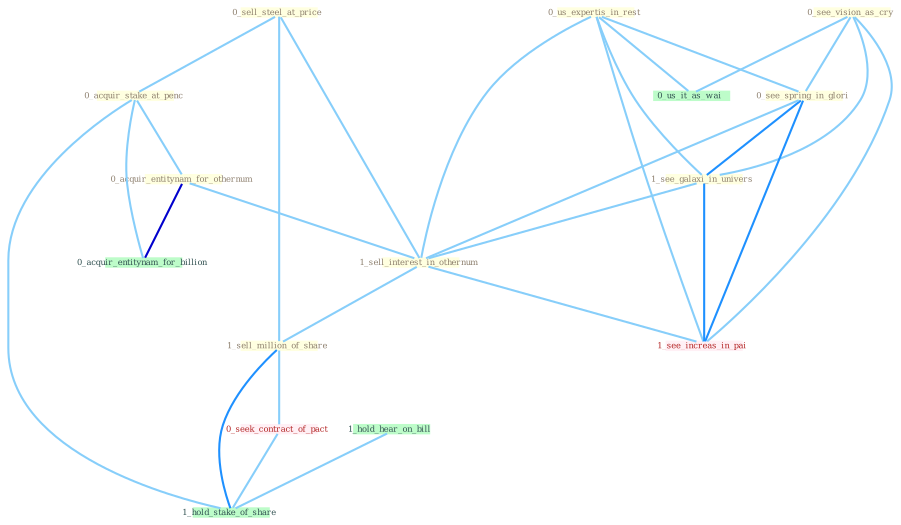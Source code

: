 Graph G{ 
    node
    [shape=polygon,style=filled,width=.5,height=.06,color="#BDFCC9",fixedsize=true,fontsize=4,
    fontcolor="#2f4f4f"];
    {node
    [color="#ffffe0", fontcolor="#8b7d6b"] "0_sell_steel_at_price " "0_us_expertis_in_rest " "0_see_vision_as_cry " "0_acquir_stake_at_penc " "0_see_spring_in_glori " "0_acquir_entitynam_for_othernum " "1_see_galaxi_in_univers " "1_sell_interest_in_othernum " "1_sell_million_of_share "}
{node [color="#fff0f5", fontcolor="#b22222"] "0_seek_contract_of_pact " "1_see_increas_in_pai "}
edge [color="#B0E2FF"];

	"0_sell_steel_at_price " -- "0_acquir_stake_at_penc " [w="1", color="#87cefa" ];
	"0_sell_steel_at_price " -- "1_sell_interest_in_othernum " [w="1", color="#87cefa" ];
	"0_sell_steel_at_price " -- "1_sell_million_of_share " [w="1", color="#87cefa" ];
	"0_us_expertis_in_rest " -- "0_see_spring_in_glori " [w="1", color="#87cefa" ];
	"0_us_expertis_in_rest " -- "1_see_galaxi_in_univers " [w="1", color="#87cefa" ];
	"0_us_expertis_in_rest " -- "1_sell_interest_in_othernum " [w="1", color="#87cefa" ];
	"0_us_expertis_in_rest " -- "0_us_it_as_wai " [w="1", color="#87cefa" ];
	"0_us_expertis_in_rest " -- "1_see_increas_in_pai " [w="1", color="#87cefa" ];
	"0_see_vision_as_cry " -- "0_see_spring_in_glori " [w="1", color="#87cefa" ];
	"0_see_vision_as_cry " -- "1_see_galaxi_in_univers " [w="1", color="#87cefa" ];
	"0_see_vision_as_cry " -- "0_us_it_as_wai " [w="1", color="#87cefa" ];
	"0_see_vision_as_cry " -- "1_see_increas_in_pai " [w="1", color="#87cefa" ];
	"0_acquir_stake_at_penc " -- "0_acquir_entitynam_for_othernum " [w="1", color="#87cefa" ];
	"0_acquir_stake_at_penc " -- "0_acquir_entitynam_for_billion " [w="1", color="#87cefa" ];
	"0_acquir_stake_at_penc " -- "1_hold_stake_of_share " [w="1", color="#87cefa" ];
	"0_see_spring_in_glori " -- "1_see_galaxi_in_univers " [w="2", color="#1e90ff" , len=0.8];
	"0_see_spring_in_glori " -- "1_sell_interest_in_othernum " [w="1", color="#87cefa" ];
	"0_see_spring_in_glori " -- "1_see_increas_in_pai " [w="2", color="#1e90ff" , len=0.8];
	"0_acquir_entitynam_for_othernum " -- "1_sell_interest_in_othernum " [w="1", color="#87cefa" ];
	"0_acquir_entitynam_for_othernum " -- "0_acquir_entitynam_for_billion " [w="3", color="#0000cd" , len=0.6];
	"1_see_galaxi_in_univers " -- "1_sell_interest_in_othernum " [w="1", color="#87cefa" ];
	"1_see_galaxi_in_univers " -- "1_see_increas_in_pai " [w="2", color="#1e90ff" , len=0.8];
	"1_sell_interest_in_othernum " -- "1_sell_million_of_share " [w="1", color="#87cefa" ];
	"1_sell_interest_in_othernum " -- "1_see_increas_in_pai " [w="1", color="#87cefa" ];
	"1_sell_million_of_share " -- "0_seek_contract_of_pact " [w="1", color="#87cefa" ];
	"1_sell_million_of_share " -- "1_hold_stake_of_share " [w="2", color="#1e90ff" , len=0.8];
	"0_seek_contract_of_pact " -- "1_hold_stake_of_share " [w="1", color="#87cefa" ];
	"1_hold_hear_on_bill " -- "1_hold_stake_of_share " [w="1", color="#87cefa" ];
}